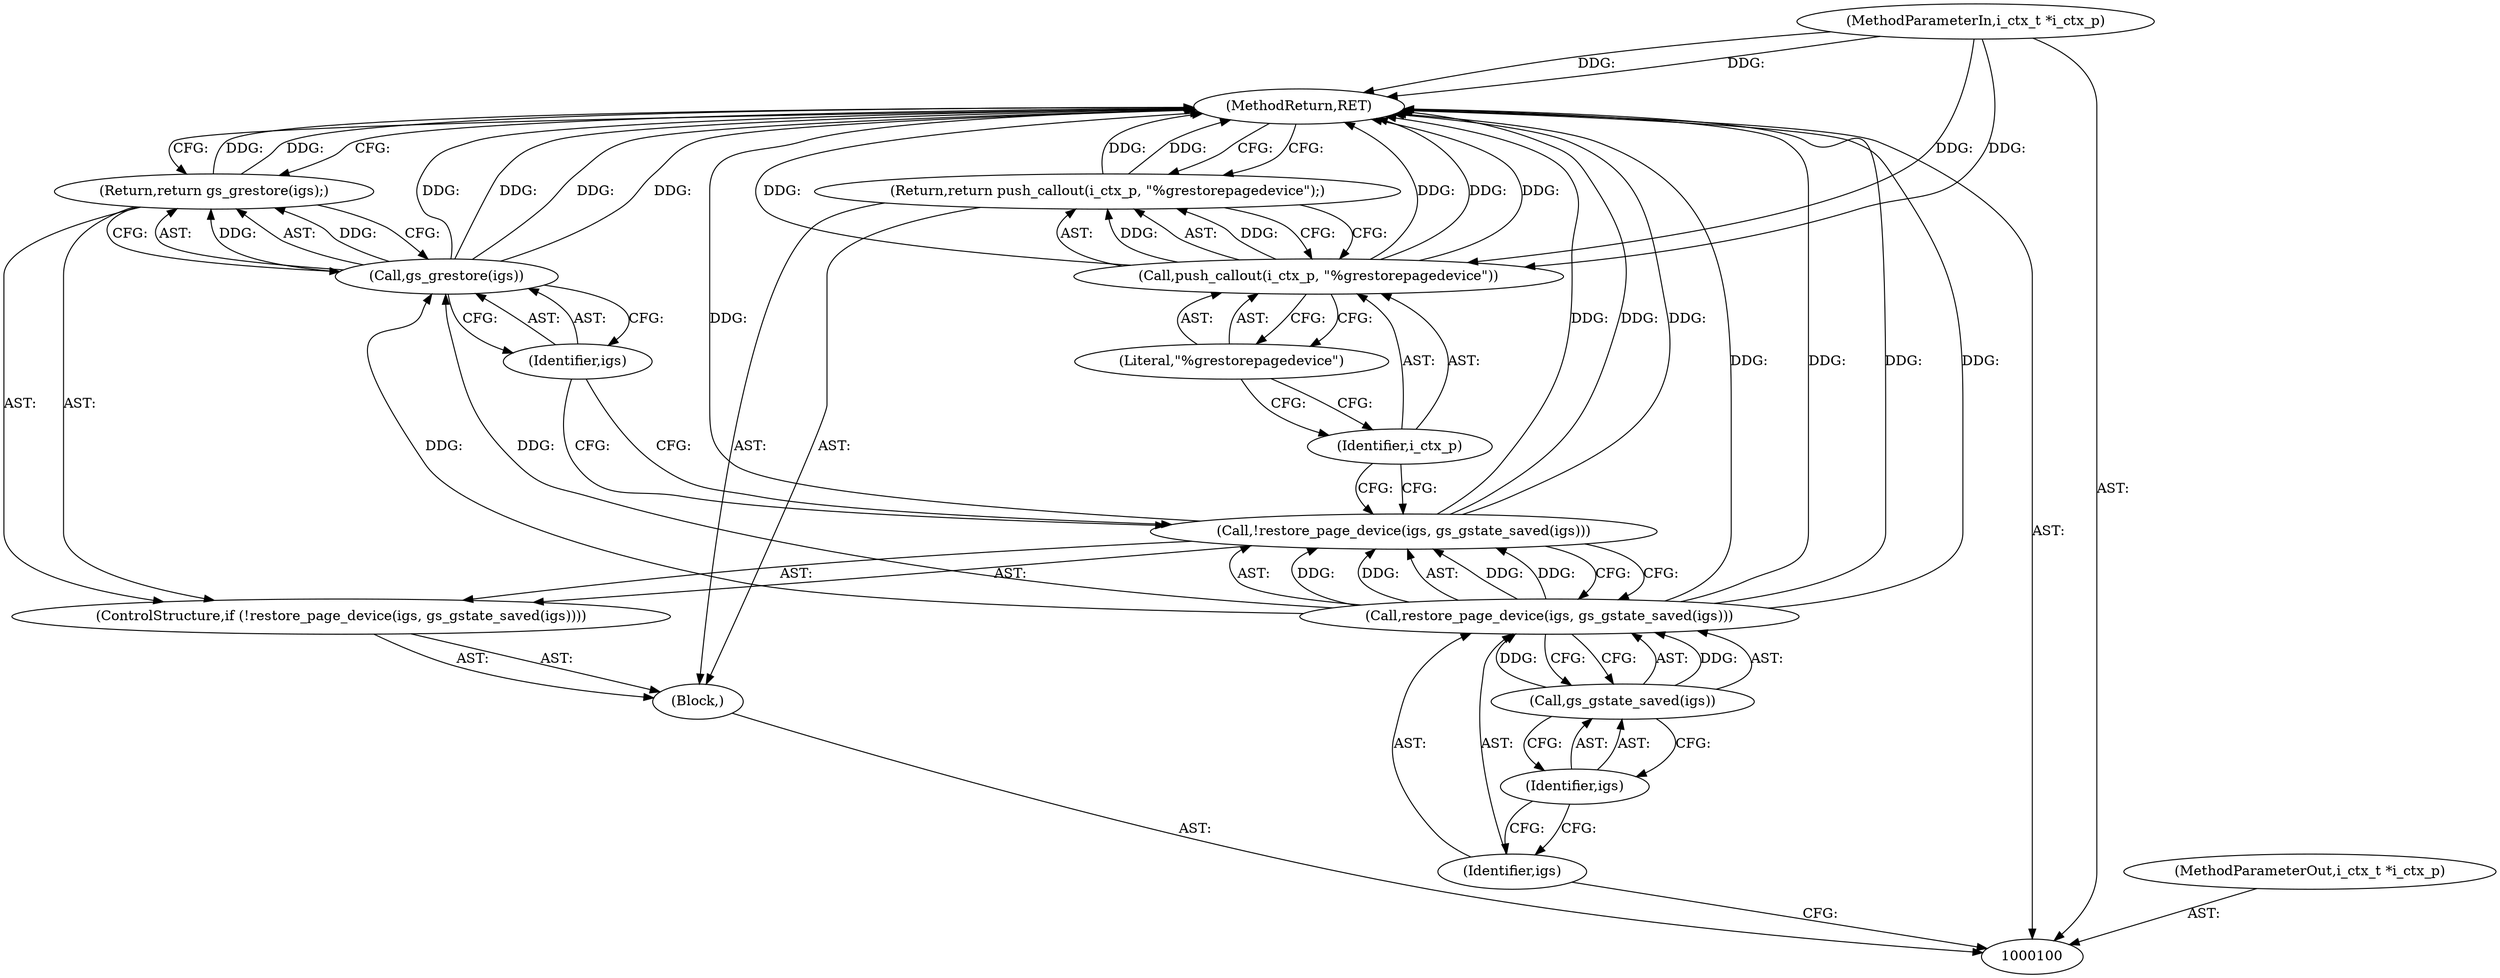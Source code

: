 digraph "1_ghostscript_3e5d316b72e3965b7968bb1d96baa137cd063ac6_0" {
"1000116" [label="(MethodReturn,RET)"];
"1000101" [label="(MethodParameterIn,i_ctx_t *i_ctx_p)"];
"1000145" [label="(MethodParameterOut,i_ctx_t *i_ctx_p)"];
"1000102" [label="(Block,)"];
"1000106" [label="(Identifier,igs)"];
"1000107" [label="(Call,gs_gstate_saved(igs))"];
"1000103" [label="(ControlStructure,if (!restore_page_device(igs, gs_gstate_saved(igs))))"];
"1000108" [label="(Identifier,igs)"];
"1000104" [label="(Call,!restore_page_device(igs, gs_gstate_saved(igs)))"];
"1000105" [label="(Call,restore_page_device(igs, gs_gstate_saved(igs)))"];
"1000110" [label="(Call,gs_grestore(igs))"];
"1000111" [label="(Identifier,igs)"];
"1000109" [label="(Return,return gs_grestore(igs);)"];
"1000113" [label="(Call,push_callout(i_ctx_p, \"%grestorepagedevice\"))"];
"1000114" [label="(Identifier,i_ctx_p)"];
"1000115" [label="(Literal,\"%grestorepagedevice\")"];
"1000112" [label="(Return,return push_callout(i_ctx_p, \"%grestorepagedevice\");)"];
"1000116" -> "1000100"  [label="AST: "];
"1000116" -> "1000109"  [label="CFG: "];
"1000116" -> "1000112"  [label="CFG: "];
"1000105" -> "1000116"  [label="DDG: "];
"1000105" -> "1000116"  [label="DDG: "];
"1000104" -> "1000116"  [label="DDG: "];
"1000104" -> "1000116"  [label="DDG: "];
"1000113" -> "1000116"  [label="DDG: "];
"1000113" -> "1000116"  [label="DDG: "];
"1000110" -> "1000116"  [label="DDG: "];
"1000110" -> "1000116"  [label="DDG: "];
"1000101" -> "1000116"  [label="DDG: "];
"1000112" -> "1000116"  [label="DDG: "];
"1000109" -> "1000116"  [label="DDG: "];
"1000101" -> "1000100"  [label="AST: "];
"1000101" -> "1000116"  [label="DDG: "];
"1000101" -> "1000113"  [label="DDG: "];
"1000145" -> "1000100"  [label="AST: "];
"1000102" -> "1000100"  [label="AST: "];
"1000103" -> "1000102"  [label="AST: "];
"1000112" -> "1000102"  [label="AST: "];
"1000106" -> "1000105"  [label="AST: "];
"1000106" -> "1000100"  [label="CFG: "];
"1000108" -> "1000106"  [label="CFG: "];
"1000107" -> "1000105"  [label="AST: "];
"1000107" -> "1000108"  [label="CFG: "];
"1000108" -> "1000107"  [label="AST: "];
"1000105" -> "1000107"  [label="CFG: "];
"1000107" -> "1000105"  [label="DDG: "];
"1000103" -> "1000102"  [label="AST: "];
"1000104" -> "1000103"  [label="AST: "];
"1000109" -> "1000103"  [label="AST: "];
"1000108" -> "1000107"  [label="AST: "];
"1000108" -> "1000106"  [label="CFG: "];
"1000107" -> "1000108"  [label="CFG: "];
"1000104" -> "1000103"  [label="AST: "];
"1000104" -> "1000105"  [label="CFG: "];
"1000105" -> "1000104"  [label="AST: "];
"1000111" -> "1000104"  [label="CFG: "];
"1000114" -> "1000104"  [label="CFG: "];
"1000104" -> "1000116"  [label="DDG: "];
"1000104" -> "1000116"  [label="DDG: "];
"1000105" -> "1000104"  [label="DDG: "];
"1000105" -> "1000104"  [label="DDG: "];
"1000105" -> "1000104"  [label="AST: "];
"1000105" -> "1000107"  [label="CFG: "];
"1000106" -> "1000105"  [label="AST: "];
"1000107" -> "1000105"  [label="AST: "];
"1000104" -> "1000105"  [label="CFG: "];
"1000105" -> "1000116"  [label="DDG: "];
"1000105" -> "1000116"  [label="DDG: "];
"1000105" -> "1000104"  [label="DDG: "];
"1000105" -> "1000104"  [label="DDG: "];
"1000107" -> "1000105"  [label="DDG: "];
"1000105" -> "1000110"  [label="DDG: "];
"1000110" -> "1000109"  [label="AST: "];
"1000110" -> "1000111"  [label="CFG: "];
"1000111" -> "1000110"  [label="AST: "];
"1000109" -> "1000110"  [label="CFG: "];
"1000110" -> "1000116"  [label="DDG: "];
"1000110" -> "1000116"  [label="DDG: "];
"1000110" -> "1000109"  [label="DDG: "];
"1000105" -> "1000110"  [label="DDG: "];
"1000111" -> "1000110"  [label="AST: "];
"1000111" -> "1000104"  [label="CFG: "];
"1000110" -> "1000111"  [label="CFG: "];
"1000109" -> "1000103"  [label="AST: "];
"1000109" -> "1000110"  [label="CFG: "];
"1000110" -> "1000109"  [label="AST: "];
"1000116" -> "1000109"  [label="CFG: "];
"1000109" -> "1000116"  [label="DDG: "];
"1000110" -> "1000109"  [label="DDG: "];
"1000113" -> "1000112"  [label="AST: "];
"1000113" -> "1000115"  [label="CFG: "];
"1000114" -> "1000113"  [label="AST: "];
"1000115" -> "1000113"  [label="AST: "];
"1000112" -> "1000113"  [label="CFG: "];
"1000113" -> "1000116"  [label="DDG: "];
"1000113" -> "1000116"  [label="DDG: "];
"1000113" -> "1000112"  [label="DDG: "];
"1000101" -> "1000113"  [label="DDG: "];
"1000114" -> "1000113"  [label="AST: "];
"1000114" -> "1000104"  [label="CFG: "];
"1000115" -> "1000114"  [label="CFG: "];
"1000115" -> "1000113"  [label="AST: "];
"1000115" -> "1000114"  [label="CFG: "];
"1000113" -> "1000115"  [label="CFG: "];
"1000112" -> "1000102"  [label="AST: "];
"1000112" -> "1000113"  [label="CFG: "];
"1000113" -> "1000112"  [label="AST: "];
"1000116" -> "1000112"  [label="CFG: "];
"1000112" -> "1000116"  [label="DDG: "];
"1000113" -> "1000112"  [label="DDG: "];
}
